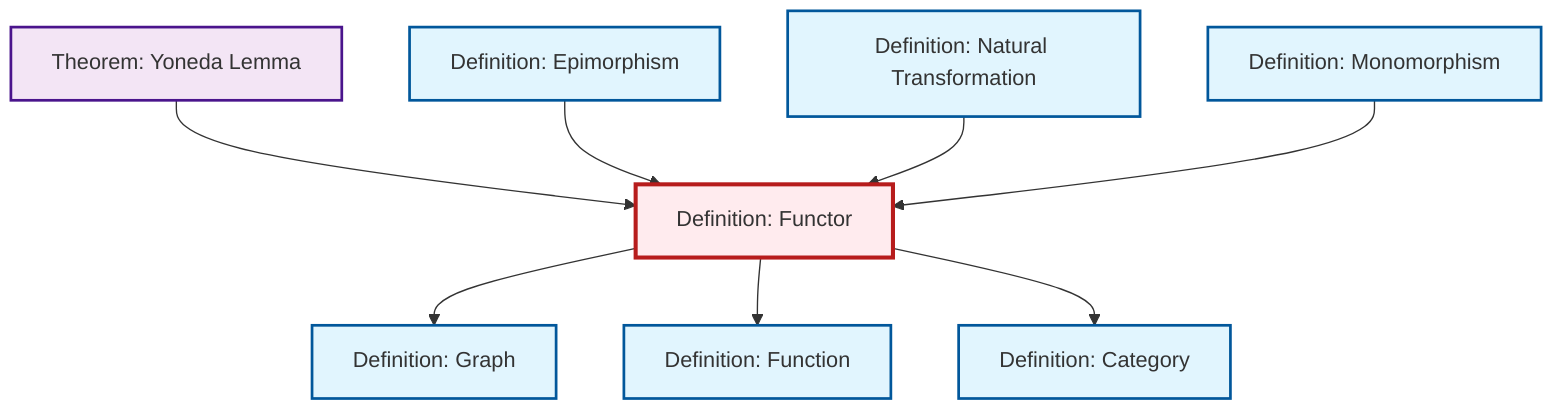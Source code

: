 graph TD
    classDef definition fill:#e1f5fe,stroke:#01579b,stroke-width:2px
    classDef theorem fill:#f3e5f5,stroke:#4a148c,stroke-width:2px
    classDef axiom fill:#fff3e0,stroke:#e65100,stroke-width:2px
    classDef example fill:#e8f5e9,stroke:#1b5e20,stroke-width:2px
    classDef current fill:#ffebee,stroke:#b71c1c,stroke-width:3px
    def-category["Definition: Category"]:::definition
    def-natural-transformation["Definition: Natural Transformation"]:::definition
    def-epimorphism["Definition: Epimorphism"]:::definition
    thm-yoneda["Theorem: Yoneda Lemma"]:::theorem
    def-monomorphism["Definition: Monomorphism"]:::definition
    def-function["Definition: Function"]:::definition
    def-graph["Definition: Graph"]:::definition
    def-functor["Definition: Functor"]:::definition
    thm-yoneda --> def-functor
    def-epimorphism --> def-functor
    def-natural-transformation --> def-functor
    def-functor --> def-graph
    def-functor --> def-function
    def-monomorphism --> def-functor
    def-functor --> def-category
    class def-functor current